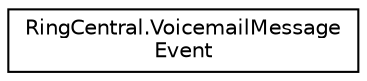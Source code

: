 digraph "Graphical Class Hierarchy"
{
 // LATEX_PDF_SIZE
  edge [fontname="Helvetica",fontsize="10",labelfontname="Helvetica",labelfontsize="10"];
  node [fontname="Helvetica",fontsize="10",shape=record];
  rankdir="LR";
  Node0 [label="RingCentral.VoicemailMessage\lEvent",height=0.2,width=0.4,color="black", fillcolor="white", style="filled",URL="$classRingCentral_1_1VoicemailMessageEvent.html",tooltip=" "];
}
